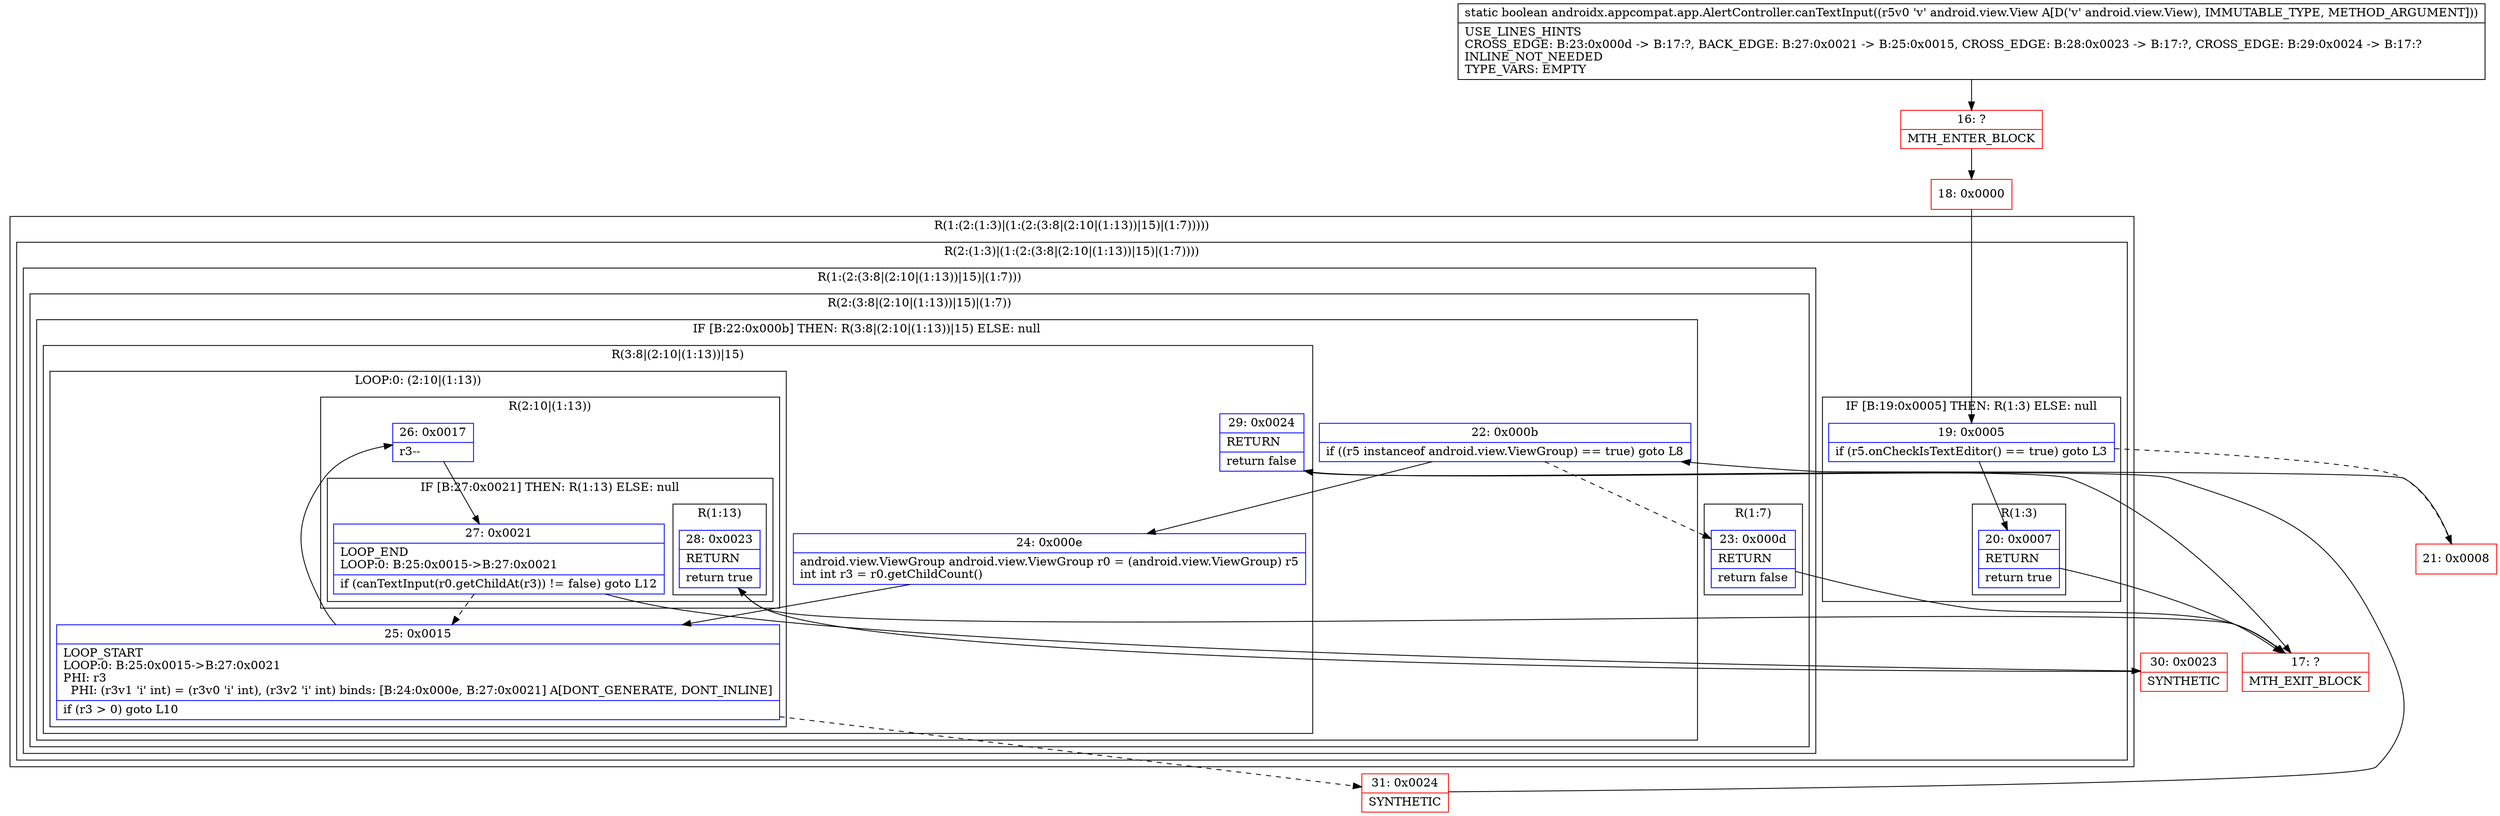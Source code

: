 digraph "CFG forandroidx.appcompat.app.AlertController.canTextInput(Landroid\/view\/View;)Z" {
subgraph cluster_Region_855397618 {
label = "R(1:(2:(1:3)|(1:(2:(3:8|(2:10|(1:13))|15)|(1:7)))))";
node [shape=record,color=blue];
subgraph cluster_Region_1069760930 {
label = "R(2:(1:3)|(1:(2:(3:8|(2:10|(1:13))|15)|(1:7))))";
node [shape=record,color=blue];
subgraph cluster_IfRegion_2143181710 {
label = "IF [B:19:0x0005] THEN: R(1:3) ELSE: null";
node [shape=record,color=blue];
Node_19 [shape=record,label="{19\:\ 0x0005|if (r5.onCheckIsTextEditor() == true) goto L3\l}"];
subgraph cluster_Region_1945263321 {
label = "R(1:3)";
node [shape=record,color=blue];
Node_20 [shape=record,label="{20\:\ 0x0007|RETURN\l|return true\l}"];
}
}
subgraph cluster_Region_603577745 {
label = "R(1:(2:(3:8|(2:10|(1:13))|15)|(1:7)))";
node [shape=record,color=blue];
subgraph cluster_Region_101864989 {
label = "R(2:(3:8|(2:10|(1:13))|15)|(1:7))";
node [shape=record,color=blue];
subgraph cluster_IfRegion_192745338 {
label = "IF [B:22:0x000b] THEN: R(3:8|(2:10|(1:13))|15) ELSE: null";
node [shape=record,color=blue];
Node_22 [shape=record,label="{22\:\ 0x000b|if ((r5 instanceof android.view.ViewGroup) == true) goto L8\l}"];
subgraph cluster_Region_1829527146 {
label = "R(3:8|(2:10|(1:13))|15)";
node [shape=record,color=blue];
Node_24 [shape=record,label="{24\:\ 0x000e|android.view.ViewGroup android.view.ViewGroup r0 = (android.view.ViewGroup) r5\lint int r3 = r0.getChildCount()\l}"];
subgraph cluster_LoopRegion_2026591546 {
label = "LOOP:0: (2:10|(1:13))";
node [shape=record,color=blue];
Node_25 [shape=record,label="{25\:\ 0x0015|LOOP_START\lLOOP:0: B:25:0x0015\-\>B:27:0x0021\lPHI: r3 \l  PHI: (r3v1 'i' int) = (r3v0 'i' int), (r3v2 'i' int) binds: [B:24:0x000e, B:27:0x0021] A[DONT_GENERATE, DONT_INLINE]\l|if (r3 \> 0) goto L10\l}"];
subgraph cluster_Region_682886149 {
label = "R(2:10|(1:13))";
node [shape=record,color=blue];
Node_26 [shape=record,label="{26\:\ 0x0017|r3\-\-\l}"];
subgraph cluster_IfRegion_600287751 {
label = "IF [B:27:0x0021] THEN: R(1:13) ELSE: null";
node [shape=record,color=blue];
Node_27 [shape=record,label="{27\:\ 0x0021|LOOP_END\lLOOP:0: B:25:0x0015\-\>B:27:0x0021\l|if (canTextInput(r0.getChildAt(r3)) != false) goto L12\l}"];
subgraph cluster_Region_1778949720 {
label = "R(1:13)";
node [shape=record,color=blue];
Node_28 [shape=record,label="{28\:\ 0x0023|RETURN\l|return true\l}"];
}
}
}
}
Node_29 [shape=record,label="{29\:\ 0x0024|RETURN\l|return false\l}"];
}
}
subgraph cluster_Region_124830685 {
label = "R(1:7)";
node [shape=record,color=blue];
Node_23 [shape=record,label="{23\:\ 0x000d|RETURN\l|return false\l}"];
}
}
}
}
}
Node_16 [shape=record,color=red,label="{16\:\ ?|MTH_ENTER_BLOCK\l}"];
Node_18 [shape=record,color=red,label="{18\:\ 0x0000}"];
Node_17 [shape=record,color=red,label="{17\:\ ?|MTH_EXIT_BLOCK\l}"];
Node_21 [shape=record,color=red,label="{21\:\ 0x0008}"];
Node_30 [shape=record,color=red,label="{30\:\ 0x0023|SYNTHETIC\l}"];
Node_31 [shape=record,color=red,label="{31\:\ 0x0024|SYNTHETIC\l}"];
MethodNode[shape=record,label="{static boolean androidx.appcompat.app.AlertController.canTextInput((r5v0 'v' android.view.View A[D('v' android.view.View), IMMUTABLE_TYPE, METHOD_ARGUMENT]))  | USE_LINES_HINTS\lCROSS_EDGE: B:23:0x000d \-\> B:17:?, BACK_EDGE: B:27:0x0021 \-\> B:25:0x0015, CROSS_EDGE: B:28:0x0023 \-\> B:17:?, CROSS_EDGE: B:29:0x0024 \-\> B:17:?\lINLINE_NOT_NEEDED\lTYPE_VARS: EMPTY\l}"];
MethodNode -> Node_16;Node_19 -> Node_20;
Node_19 -> Node_21[style=dashed];
Node_20 -> Node_17;
Node_22 -> Node_23[style=dashed];
Node_22 -> Node_24;
Node_24 -> Node_25;
Node_25 -> Node_26;
Node_25 -> Node_31[style=dashed];
Node_26 -> Node_27;
Node_27 -> Node_25[style=dashed];
Node_27 -> Node_30;
Node_28 -> Node_17;
Node_29 -> Node_17;
Node_23 -> Node_17;
Node_16 -> Node_18;
Node_18 -> Node_19;
Node_21 -> Node_22;
Node_30 -> Node_28;
Node_31 -> Node_29;
}

